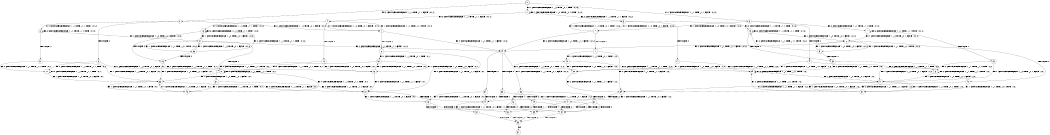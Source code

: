 digraph BCG {
size = "7, 10.5";
center = TRUE;
node [shape = circle];
0 [peripheries = 2];
0 -> 1 [label = "EX !1 !ATOMIC_EXCH_BRANCH (1, +0, TRUE, +0, 1, TRUE) !:0:1:2:"];
0 -> 2 [label = "EX !2 !ATOMIC_EXCH_BRANCH (1, +1, TRUE, +1, 1, FALSE) !:0:1:2:"];
0 -> 3 [label = "EX !0 !ATOMIC_EXCH_BRANCH (1, +1, TRUE, +1, 1, FALSE) !:0:1:2:"];
1 -> 4 [label = "EX !2 !ATOMIC_EXCH_BRANCH (1, +1, TRUE, +1, 1, FALSE) !:0:1:2:"];
1 -> 5 [label = "EX !0 !ATOMIC_EXCH_BRANCH (1, +1, TRUE, +1, 1, FALSE) !:0:1:2:"];
1 -> 1 [label = "EX !1 !ATOMIC_EXCH_BRANCH (1, +0, TRUE, +0, 1, TRUE) !:0:1:2:"];
2 -> 6 [label = "TERMINATE !2"];
2 -> 7 [label = "EX !1 !ATOMIC_EXCH_BRANCH (1, +0, TRUE, +0, 1, FALSE) !:0:1:2:"];
2 -> 8 [label = "EX !0 !ATOMIC_EXCH_BRANCH (1, +1, TRUE, +1, 1, TRUE) !:0:1:2:"];
3 -> 9 [label = "TERMINATE !0"];
3 -> 10 [label = "EX !1 !ATOMIC_EXCH_BRANCH (1, +0, TRUE, +0, 1, FALSE) !:0:1:2:"];
3 -> 11 [label = "EX !2 !ATOMIC_EXCH_BRANCH (1, +1, TRUE, +1, 1, TRUE) !:0:1:2:"];
4 -> 12 [label = "TERMINATE !2"];
4 -> 13 [label = "EX !0 !ATOMIC_EXCH_BRANCH (1, +1, TRUE, +1, 1, TRUE) !:0:1:2:"];
4 -> 7 [label = "EX !1 !ATOMIC_EXCH_BRANCH (1, +0, TRUE, +0, 1, FALSE) !:0:1:2:"];
5 -> 14 [label = "TERMINATE !0"];
5 -> 15 [label = "EX !2 !ATOMIC_EXCH_BRANCH (1, +1, TRUE, +1, 1, TRUE) !:0:1:2:"];
5 -> 10 [label = "EX !1 !ATOMIC_EXCH_BRANCH (1, +0, TRUE, +0, 1, FALSE) !:0:1:2:"];
6 -> 16 [label = "EX !1 !ATOMIC_EXCH_BRANCH (1, +0, TRUE, +0, 1, FALSE) !:0:1:"];
6 -> 17 [label = "EX !0 !ATOMIC_EXCH_BRANCH (1, +1, TRUE, +1, 1, TRUE) !:0:1:"];
7 -> 18 [label = "TERMINATE !2"];
7 -> 19 [label = "EX !0 !ATOMIC_EXCH_BRANCH (1, +1, TRUE, +1, 1, FALSE) !:0:1:2:"];
7 -> 4 [label = "EX !1 !ATOMIC_EXCH_BRANCH (1, +1, TRUE, +0, 1, TRUE) !:0:1:2:"];
8 -> 20 [label = "TERMINATE !2"];
8 -> 21 [label = "EX !1 !ATOMIC_EXCH_BRANCH (1, +0, TRUE, +0, 1, FALSE) !:0:1:2:"];
8 -> 8 [label = "EX !0 !ATOMIC_EXCH_BRANCH (1, +1, TRUE, +1, 1, TRUE) !:0:1:2:"];
9 -> 22 [label = "EX !1 !ATOMIC_EXCH_BRANCH (1, +0, TRUE, +0, 1, FALSE) !:1:2:"];
9 -> 23 [label = "EX !2 !ATOMIC_EXCH_BRANCH (1, +1, TRUE, +1, 1, TRUE) !:1:2:"];
10 -> 24 [label = "TERMINATE !0"];
10 -> 19 [label = "EX !2 !ATOMIC_EXCH_BRANCH (1, +1, TRUE, +1, 1, FALSE) !:0:1:2:"];
10 -> 5 [label = "EX !1 !ATOMIC_EXCH_BRANCH (1, +1, TRUE, +0, 1, TRUE) !:0:1:2:"];
11 -> 25 [label = "TERMINATE !0"];
11 -> 26 [label = "EX !1 !ATOMIC_EXCH_BRANCH (1, +0, TRUE, +0, 1, FALSE) !:0:1:2:"];
11 -> 11 [label = "EX !2 !ATOMIC_EXCH_BRANCH (1, +1, TRUE, +1, 1, TRUE) !:0:1:2:"];
12 -> 27 [label = "EX !0 !ATOMIC_EXCH_BRANCH (1, +1, TRUE, +1, 1, TRUE) !:0:1:"];
12 -> 16 [label = "EX !1 !ATOMIC_EXCH_BRANCH (1, +0, TRUE, +0, 1, FALSE) !:0:1:"];
13 -> 28 [label = "TERMINATE !2"];
13 -> 21 [label = "EX !1 !ATOMIC_EXCH_BRANCH (1, +0, TRUE, +0, 1, FALSE) !:0:1:2:"];
13 -> 13 [label = "EX !0 !ATOMIC_EXCH_BRANCH (1, +1, TRUE, +1, 1, TRUE) !:0:1:2:"];
14 -> 29 [label = "EX !2 !ATOMIC_EXCH_BRANCH (1, +1, TRUE, +1, 1, TRUE) !:1:2:"];
14 -> 22 [label = "EX !1 !ATOMIC_EXCH_BRANCH (1, +0, TRUE, +0, 1, FALSE) !:1:2:"];
15 -> 30 [label = "TERMINATE !0"];
15 -> 15 [label = "EX !2 !ATOMIC_EXCH_BRANCH (1, +1, TRUE, +1, 1, TRUE) !:0:1:2:"];
15 -> 26 [label = "EX !1 !ATOMIC_EXCH_BRANCH (1, +0, TRUE, +0, 1, FALSE) !:0:1:2:"];
16 -> 31 [label = "EX !0 !ATOMIC_EXCH_BRANCH (1, +1, TRUE, +1, 1, FALSE) !:0:1:"];
16 -> 32 [label = "EX !1 !ATOMIC_EXCH_BRANCH (1, +1, TRUE, +0, 1, TRUE) !:0:1:"];
17 -> 33 [label = "EX !1 !ATOMIC_EXCH_BRANCH (1, +0, TRUE, +0, 1, FALSE) !:0:1:"];
17 -> 17 [label = "EX !0 !ATOMIC_EXCH_BRANCH (1, +1, TRUE, +1, 1, TRUE) !:0:1:"];
18 -> 31 [label = "EX !0 !ATOMIC_EXCH_BRANCH (1, +1, TRUE, +1, 1, FALSE) !:0:1:"];
18 -> 32 [label = "EX !1 !ATOMIC_EXCH_BRANCH (1, +1, TRUE, +0, 1, TRUE) !:0:1:"];
19 -> 34 [label = "TERMINATE !2"];
19 -> 35 [label = "TERMINATE !0"];
19 -> 36 [label = "EX !1 !ATOMIC_EXCH_BRANCH (1, +1, TRUE, +0, 1, FALSE) !:0:1:2:"];
20 -> 33 [label = "EX !1 !ATOMIC_EXCH_BRANCH (1, +0, TRUE, +0, 1, FALSE) !:0:1:"];
20 -> 17 [label = "EX !0 !ATOMIC_EXCH_BRANCH (1, +1, TRUE, +1, 1, TRUE) !:0:1:"];
21 -> 37 [label = "TERMINATE !2"];
21 -> 38 [label = "EX !1 !ATOMIC_EXCH_BRANCH (1, +1, TRUE, +0, 1, TRUE) !:0:1:2:"];
21 -> 19 [label = "EX !0 !ATOMIC_EXCH_BRANCH (1, +1, TRUE, +1, 1, FALSE) !:0:1:2:"];
22 -> 39 [label = "EX !2 !ATOMIC_EXCH_BRANCH (1, +1, TRUE, +1, 1, FALSE) !:1:2:"];
22 -> 40 [label = "EX !1 !ATOMIC_EXCH_BRANCH (1, +1, TRUE, +0, 1, TRUE) !:1:2:"];
23 -> 41 [label = "EX !1 !ATOMIC_EXCH_BRANCH (1, +0, TRUE, +0, 1, FALSE) !:1:2:"];
23 -> 23 [label = "EX !2 !ATOMIC_EXCH_BRANCH (1, +1, TRUE, +1, 1, TRUE) !:1:2:"];
24 -> 39 [label = "EX !2 !ATOMIC_EXCH_BRANCH (1, +1, TRUE, +1, 1, FALSE) !:1:2:"];
24 -> 40 [label = "EX !1 !ATOMIC_EXCH_BRANCH (1, +1, TRUE, +0, 1, TRUE) !:1:2:"];
25 -> 41 [label = "EX !1 !ATOMIC_EXCH_BRANCH (1, +0, TRUE, +0, 1, FALSE) !:1:2:"];
25 -> 23 [label = "EX !2 !ATOMIC_EXCH_BRANCH (1, +1, TRUE, +1, 1, TRUE) !:1:2:"];
26 -> 42 [label = "TERMINATE !0"];
26 -> 19 [label = "EX !2 !ATOMIC_EXCH_BRANCH (1, +1, TRUE, +1, 1, FALSE) !:0:1:2:"];
26 -> 43 [label = "EX !1 !ATOMIC_EXCH_BRANCH (1, +1, TRUE, +0, 1, TRUE) !:0:1:2:"];
27 -> 33 [label = "EX !1 !ATOMIC_EXCH_BRANCH (1, +0, TRUE, +0, 1, FALSE) !:0:1:"];
27 -> 27 [label = "EX !0 !ATOMIC_EXCH_BRANCH (1, +1, TRUE, +1, 1, TRUE) !:0:1:"];
28 -> 33 [label = "EX !1 !ATOMIC_EXCH_BRANCH (1, +0, TRUE, +0, 1, FALSE) !:0:1:"];
28 -> 27 [label = "EX !0 !ATOMIC_EXCH_BRANCH (1, +1, TRUE, +1, 1, TRUE) !:0:1:"];
29 -> 29 [label = "EX !2 !ATOMIC_EXCH_BRANCH (1, +1, TRUE, +1, 1, TRUE) !:1:2:"];
29 -> 41 [label = "EX !1 !ATOMIC_EXCH_BRANCH (1, +0, TRUE, +0, 1, FALSE) !:1:2:"];
30 -> 29 [label = "EX !2 !ATOMIC_EXCH_BRANCH (1, +1, TRUE, +1, 1, TRUE) !:1:2:"];
30 -> 41 [label = "EX !1 !ATOMIC_EXCH_BRANCH (1, +0, TRUE, +0, 1, FALSE) !:1:2:"];
31 -> 44 [label = "TERMINATE !0"];
31 -> 45 [label = "EX !1 !ATOMIC_EXCH_BRANCH (1, +1, TRUE, +0, 1, FALSE) !:0:1:"];
32 -> 27 [label = "EX !0 !ATOMIC_EXCH_BRANCH (1, +1, TRUE, +1, 1, TRUE) !:0:1:"];
32 -> 16 [label = "EX !1 !ATOMIC_EXCH_BRANCH (1, +0, TRUE, +0, 1, FALSE) !:0:1:"];
33 -> 46 [label = "EX !1 !ATOMIC_EXCH_BRANCH (1, +1, TRUE, +0, 1, TRUE) !:0:1:"];
33 -> 31 [label = "EX !0 !ATOMIC_EXCH_BRANCH (1, +1, TRUE, +1, 1, FALSE) !:0:1:"];
34 -> 44 [label = "TERMINATE !0"];
34 -> 45 [label = "EX !1 !ATOMIC_EXCH_BRANCH (1, +1, TRUE, +0, 1, FALSE) !:0:1:"];
35 -> 44 [label = "TERMINATE !2"];
35 -> 47 [label = "EX !1 !ATOMIC_EXCH_BRANCH (1, +1, TRUE, +0, 1, FALSE) !:1:2:"];
36 -> 48 [label = "TERMINATE !1"];
36 -> 49 [label = "TERMINATE !2"];
36 -> 50 [label = "TERMINATE !0"];
37 -> 46 [label = "EX !1 !ATOMIC_EXCH_BRANCH (1, +1, TRUE, +0, 1, TRUE) !:0:1:"];
37 -> 31 [label = "EX !0 !ATOMIC_EXCH_BRANCH (1, +1, TRUE, +1, 1, FALSE) !:0:1:"];
38 -> 28 [label = "TERMINATE !2"];
38 -> 21 [label = "EX !1 !ATOMIC_EXCH_BRANCH (1, +0, TRUE, +0, 1, FALSE) !:0:1:2:"];
38 -> 13 [label = "EX !0 !ATOMIC_EXCH_BRANCH (1, +1, TRUE, +1, 1, TRUE) !:0:1:2:"];
39 -> 44 [label = "TERMINATE !2"];
39 -> 47 [label = "EX !1 !ATOMIC_EXCH_BRANCH (1, +1, TRUE, +0, 1, FALSE) !:1:2:"];
40 -> 29 [label = "EX !2 !ATOMIC_EXCH_BRANCH (1, +1, TRUE, +1, 1, TRUE) !:1:2:"];
40 -> 22 [label = "EX !1 !ATOMIC_EXCH_BRANCH (1, +0, TRUE, +0, 1, FALSE) !:1:2:"];
41 -> 39 [label = "EX !2 !ATOMIC_EXCH_BRANCH (1, +1, TRUE, +1, 1, FALSE) !:1:2:"];
41 -> 51 [label = "EX !1 !ATOMIC_EXCH_BRANCH (1, +1, TRUE, +0, 1, TRUE) !:1:2:"];
42 -> 39 [label = "EX !2 !ATOMIC_EXCH_BRANCH (1, +1, TRUE, +1, 1, FALSE) !:1:2:"];
42 -> 51 [label = "EX !1 !ATOMIC_EXCH_BRANCH (1, +1, TRUE, +0, 1, TRUE) !:1:2:"];
43 -> 30 [label = "TERMINATE !0"];
43 -> 15 [label = "EX !2 !ATOMIC_EXCH_BRANCH (1, +1, TRUE, +1, 1, TRUE) !:0:1:2:"];
43 -> 26 [label = "EX !1 !ATOMIC_EXCH_BRANCH (1, +0, TRUE, +0, 1, FALSE) !:0:1:2:"];
44 -> 52 [label = "EX !1 !ATOMIC_EXCH_BRANCH (1, +1, TRUE, +0, 1, FALSE) !:1:"];
45 -> 53 [label = "TERMINATE !1"];
45 -> 54 [label = "TERMINATE !0"];
46 -> 33 [label = "EX !1 !ATOMIC_EXCH_BRANCH (1, +0, TRUE, +0, 1, FALSE) !:0:1:"];
46 -> 27 [label = "EX !0 !ATOMIC_EXCH_BRANCH (1, +1, TRUE, +1, 1, TRUE) !:0:1:"];
47 -> 55 [label = "TERMINATE !1"];
47 -> 54 [label = "TERMINATE !2"];
48 -> 53 [label = "TERMINATE !2"];
48 -> 55 [label = "TERMINATE !0"];
49 -> 53 [label = "TERMINATE !1"];
49 -> 54 [label = "TERMINATE !0"];
50 -> 55 [label = "TERMINATE !1"];
50 -> 54 [label = "TERMINATE !2"];
51 -> 29 [label = "EX !2 !ATOMIC_EXCH_BRANCH (1, +1, TRUE, +1, 1, TRUE) !:1:2:"];
51 -> 41 [label = "EX !1 !ATOMIC_EXCH_BRANCH (1, +0, TRUE, +0, 1, FALSE) !:1:2:"];
52 -> 56 [label = "TERMINATE !1"];
53 -> 56 [label = "TERMINATE !0"];
54 -> 56 [label = "TERMINATE !1"];
55 -> 56 [label = "TERMINATE !2"];
56 -> 57 [label = "exit"];
}
